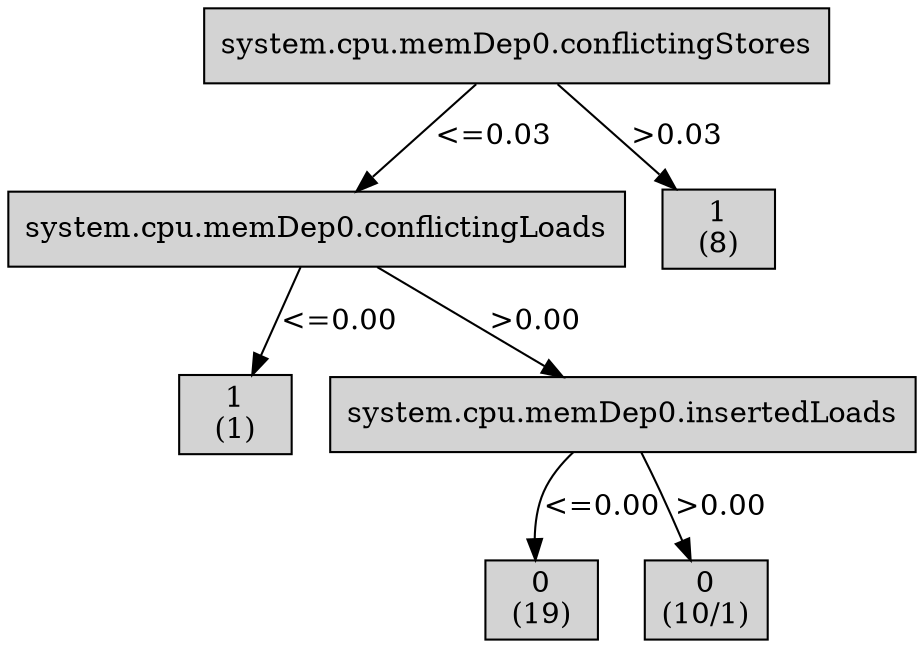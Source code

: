 digraph ID3_Tree {
"0" [shape=box, style=filled, label="system.cpu.memDep0.conflictingStores
", weight=1]
"1" [shape=box, style=filled, label="system.cpu.memDep0.conflictingLoads
", weight=2]
0 -> 1 [ label = "<=0.03"];
"2" [shape=box, style=filled, label="1
(1)
", weight=3]
1 -> 2 [ label = "<=0.00"];
"3" [shape=box, style=filled, label="system.cpu.memDep0.insertedLoads
", weight=3]
1 -> 3 [ label = ">0.00"];
"4" [shape=box, style=filled, label="0
(19)
", weight=4]
3 -> 4 [ label = "<=0.00"];
"5" [shape=box, style=filled, label="0
(10/1)
", weight=4]
3 -> 5 [ label = ">0.00"];
"6" [shape=box, style=filled, label="1
(8)
", weight=2]
0 -> 6 [ label = ">0.03"];
{rank=same; 0;};
{rank=same; 1;6;};
{rank=same; 2;3;};
{rank=same; 4;5;};
}